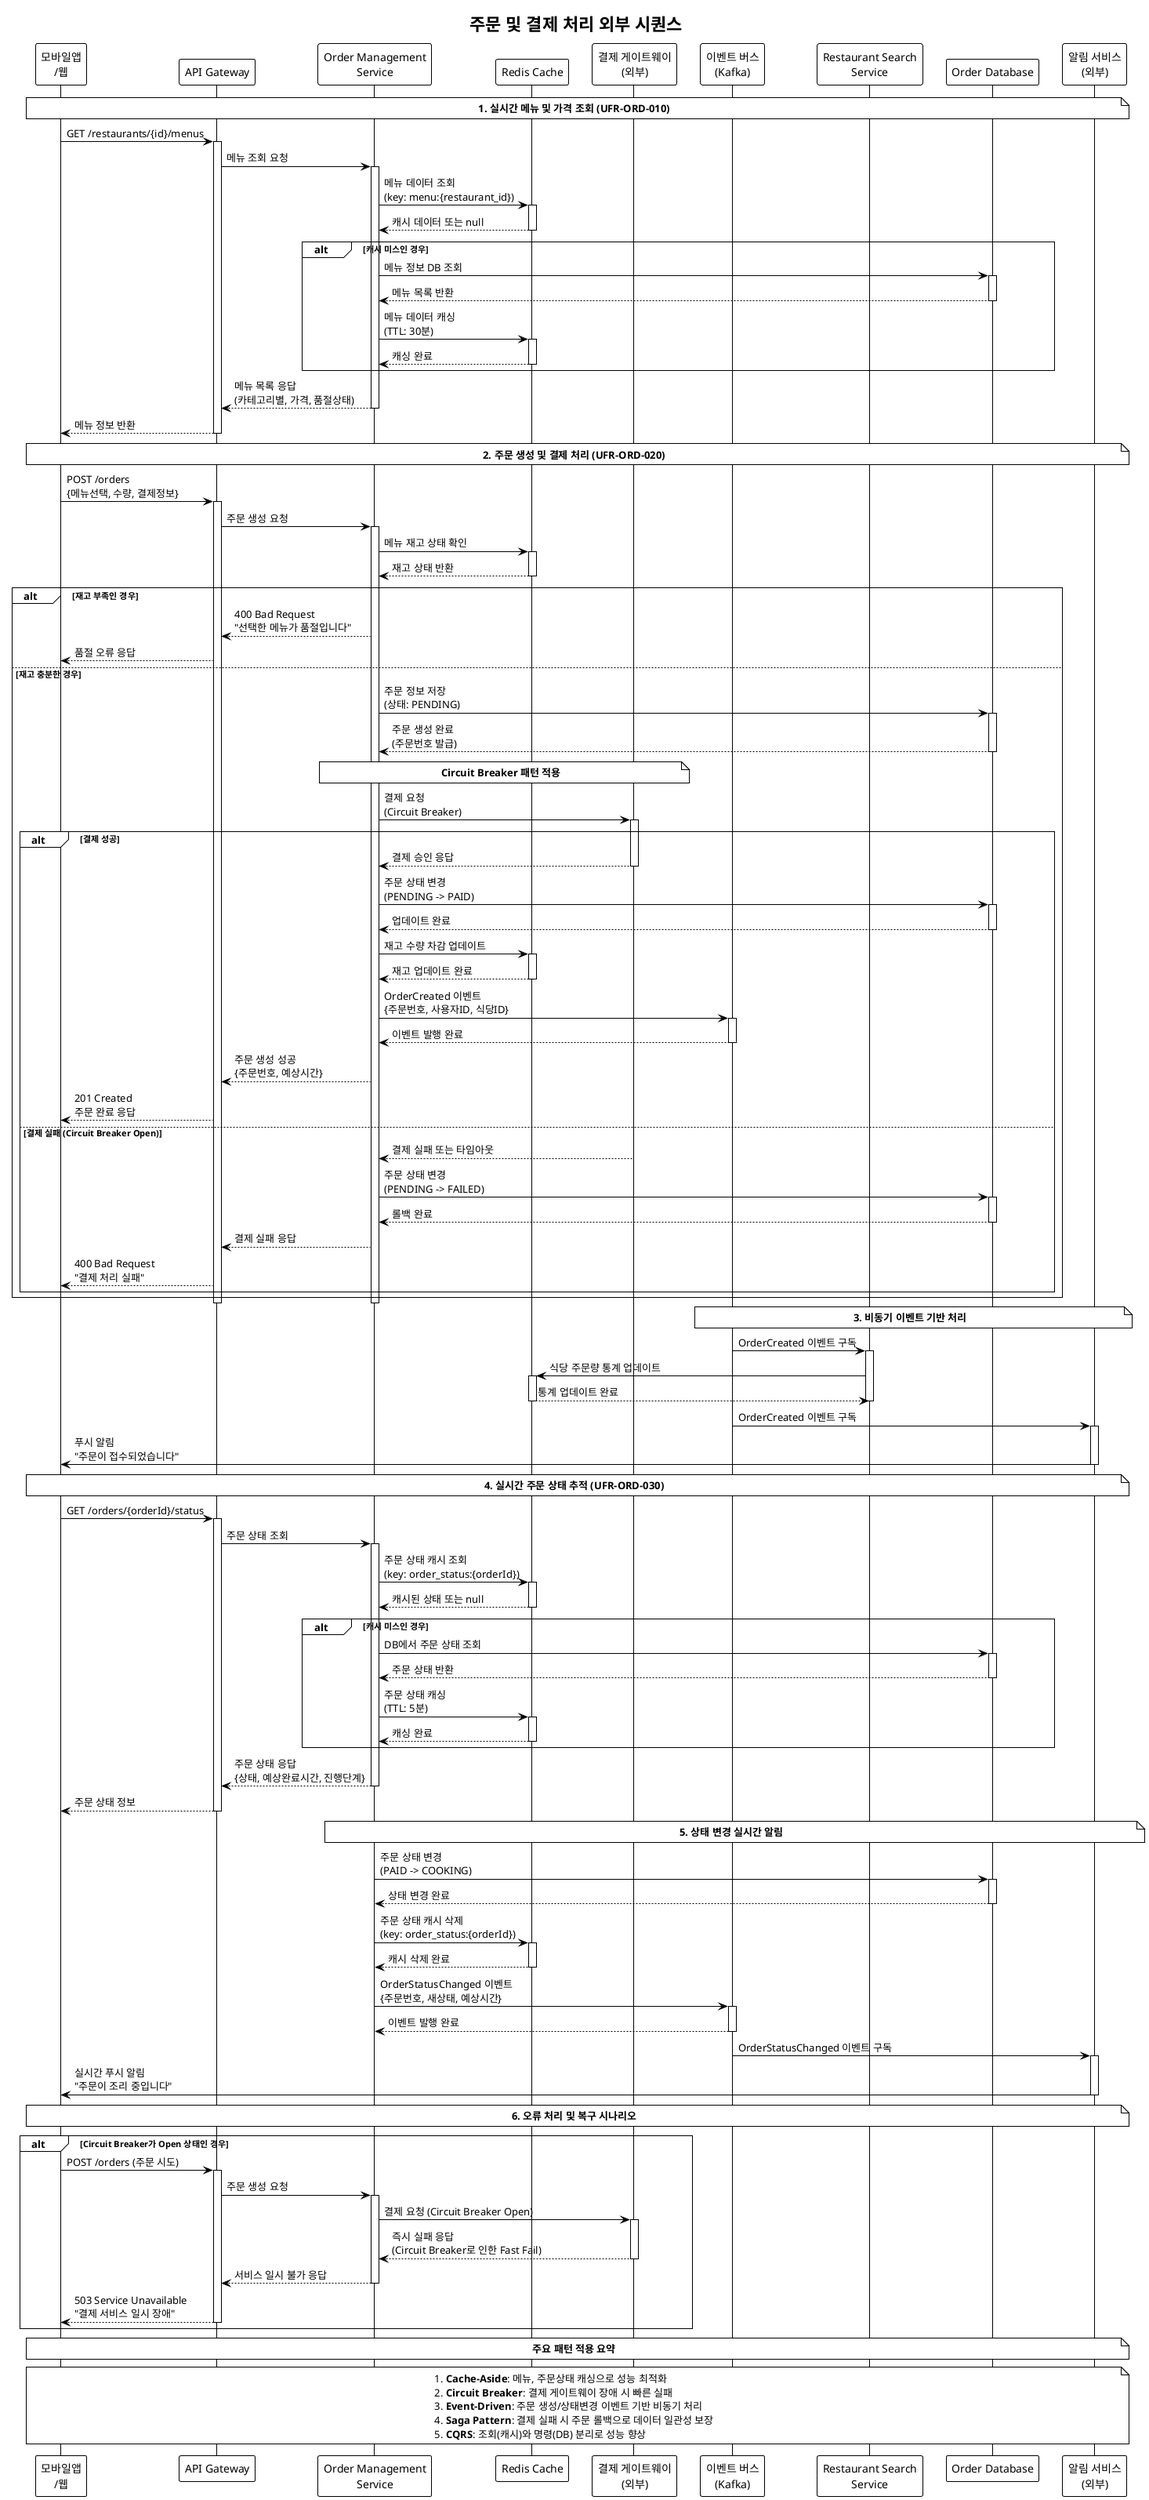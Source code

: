 @startuml 주문및결제
!theme mono
title 주문 및 결제 처리 외부 시퀀스

' 참여자 정의
participant "모바일앱\n/웹" as Client
participant "API Gateway" as Gateway
participant "Order Management\nService" as OrderService
participant "Redis Cache" as Cache
participant "결제 게이트웨이\n(외부)" as PaymentGW
participant "이벤트 버스\n(Kafka)" as EventBus
participant "Restaurant Search\nService" as RestaurantService
participant "Order Database" as OrderDB
participant "알림 서비스\n(외부)" as NotificationService

' 1. 메뉴 조회 플로우 (UFR-ORD-010)
note over Client, NotificationService : **1. 실시간 메뉴 및 가격 조회 (UFR-ORD-010)**

Client -> Gateway : GET /restaurants/{id}/menus
activate Gateway

Gateway -> OrderService : 메뉴 조회 요청
activate OrderService

' 캐시 먼저 확인
OrderService -> Cache : 메뉴 데이터 조회\n(key: menu:{restaurant_id})
activate Cache
Cache --> OrderService : 캐시 데이터 또는 null
deactivate Cache

alt 캐시 미스인 경우
    OrderService -> OrderDB : 메뉴 정보 DB 조회
    activate OrderDB
    OrderDB --> OrderService : 메뉴 목록 반환
    deactivate OrderDB
    
    OrderService -> Cache : 메뉴 데이터 캐싱\n(TTL: 30분)
    activate Cache
    Cache --> OrderService : 캐싱 완료
    deactivate Cache
end

OrderService --> Gateway : 메뉴 목록 응답\n(카테고리별, 가격, 품절상태)
deactivate OrderService

Gateway --> Client : 메뉴 정보 반환
deactivate Gateway

' 2. 주문 생성 및 결제 플로우 (UFR-ORD-020)
note over Client, NotificationService : **2. 주문 생성 및 결제 처리 (UFR-ORD-020)**

Client -> Gateway : POST /orders\n{메뉴선택, 수량, 결제정보}
activate Gateway

Gateway -> OrderService : 주문 생성 요청
activate OrderService

' 재고 확인 및 주문 생성
OrderService -> Cache : 메뉴 재고 상태 확인
activate Cache
Cache --> OrderService : 재고 상태 반환
deactivate Cache

alt 재고 부족인 경우
    OrderService --> Gateway : 400 Bad Request\n"선택한 메뉴가 품절입니다"
    Gateway --> Client : 품절 오류 응답
else 재고 충분한 경우
    OrderService -> OrderDB : 주문 정보 저장\n(상태: PENDING)
    activate OrderDB
    OrderDB --> OrderService : 주문 생성 완료\n(주문번호 발급)
    deactivate OrderDB

    ' Circuit Breaker 패턴으로 결제 처리
    note over OrderService, PaymentGW : **Circuit Breaker 패턴 적용**
    
    OrderService -> PaymentGW : 결제 요청\n(Circuit Breaker)
    activate PaymentGW
    
    alt 결제 성공
        PaymentGW --> OrderService : 결제 승인 응답
        deactivate PaymentGW
        
        ' 주문 상태 업데이트
        OrderService -> OrderDB : 주문 상태 변경\n(PENDING -> PAID)
        activate OrderDB
        OrderDB --> OrderService : 업데이트 완료
        deactivate OrderDB
        
        ' 재고 차감
        OrderService -> Cache : 재고 수량 차감 업데이트
        activate Cache
        Cache --> OrderService : 재고 업데이트 완료
        deactivate Cache
        
        ' 주문 생성 이벤트 발행
        OrderService -> EventBus : OrderCreated 이벤트\n{주문번호, 사용자ID, 식당ID}
        activate EventBus
        EventBus --> OrderService : 이벤트 발행 완료
        deactivate EventBus
        
        OrderService --> Gateway : 주문 생성 성공\n{주문번호, 예상시간}
        Gateway --> Client : 201 Created\n주문 완료 응답
        
    else 결제 실패 (Circuit Breaker Open)
        PaymentGW --> OrderService : 결제 실패 또는 타임아웃
        deactivate PaymentGW
        
        ' 주문 롤백 처리
        OrderService -> OrderDB : 주문 상태 변경\n(PENDING -> FAILED)
        activate OrderDB
        OrderDB --> OrderService : 롤백 완료
        deactivate OrderDB
        
        OrderService --> Gateway : 결제 실패 응답
        Gateway --> Client : 400 Bad Request\n"결제 처리 실패"
    end
end

deactivate OrderService
deactivate Gateway

' 3. 비동기 이벤트 처리
note over EventBus, NotificationService : **3. 비동기 이벤트 기반 처리**

' 주문 생성 이벤트 처리
EventBus -> RestaurantService : OrderCreated 이벤트 구독
activate RestaurantService

RestaurantService -> Cache : 식당 주문량 통계 업데이트
activate Cache
Cache --> RestaurantService : 통계 업데이트 완료
deactivate Cache

deactivate RestaurantService

' 알림 발송
EventBus -> NotificationService : OrderCreated 이벤트 구독
activate NotificationService

NotificationService -> Client : 푸시 알림\n"주문이 접수되었습니다"

deactivate NotificationService

' 4. 주문 상태 실시간 추적 (UFR-ORD-030)
note over Client, NotificationService : **4. 실시간 주문 상태 추적 (UFR-ORD-030)**

Client -> Gateway : GET /orders/{orderId}/status
activate Gateway

Gateway -> OrderService : 주문 상태 조회
activate OrderService

OrderService -> Cache : 주문 상태 캐시 조회\n(key: order_status:{orderId})
activate Cache
Cache --> OrderService : 캐시된 상태 또는 null
deactivate Cache

alt 캐시 미스인 경우
    OrderService -> OrderDB : DB에서 주문 상태 조회
    activate OrderDB
    OrderDB --> OrderService : 주문 상태 반환
    deactivate OrderDB
    
    OrderService -> Cache : 주문 상태 캐싱\n(TTL: 5분)
    activate Cache
    Cache --> OrderService : 캐싱 완료
    deactivate Cache
end

OrderService --> Gateway : 주문 상태 응답\n{상태, 예상완료시간, 진행단계}
deactivate OrderService

Gateway --> Client : 주문 상태 정보
deactivate Gateway

' 5. 주문 상태 변경 시 실시간 알림
note over OrderService, NotificationService : **5. 상태 변경 실시간 알림**

' 식당에서 주문 상태 변경 (예: 조리 시작)
OrderService -> OrderDB : 주문 상태 변경\n(PAID -> COOKING)
activate OrderDB
OrderDB --> OrderService : 상태 변경 완료
deactivate OrderDB

' 캐시 무효화
OrderService -> Cache : 주문 상태 캐시 삭제\n(key: order_status:{orderId})
activate Cache
Cache --> OrderService : 캐시 삭제 완료
deactivate Cache

' 상태 변경 이벤트 발행
OrderService -> EventBus : OrderStatusChanged 이벤트\n{주문번호, 새상태, 예상시간}
activate EventBus
EventBus --> OrderService : 이벤트 발행 완료
deactivate EventBus

' 실시간 알림 처리
EventBus -> NotificationService : OrderStatusChanged 이벤트 구독
activate NotificationService

NotificationService -> Client : 실시간 푸시 알림\n"주문이 조리 중입니다"

deactivate NotificationService

' 에러 처리 및 복구
note over Client, NotificationService : **6. 오류 처리 및 복구 시나리오**

alt Circuit Breaker가 Open 상태인 경우
    Client -> Gateway : POST /orders (주문 시도)
    activate Gateway
    
    Gateway -> OrderService : 주문 생성 요청
    activate OrderService
    
    OrderService -> PaymentGW : 결제 요청 (Circuit Breaker Open)
    activate PaymentGW
    PaymentGW --> OrderService : 즉시 실패 응답\n(Circuit Breaker로 인한 Fast Fail)
    deactivate PaymentGW
    
    OrderService --> Gateway : 서비스 일시 불가 응답
    deactivate OrderService
    
    Gateway --> Client : 503 Service Unavailable\n"결제 서비스 일시 장애"
    deactivate Gateway
end

note over Client, NotificationService : **주요 패턴 적용 요약**
note over Client, NotificationService 
1. **Cache-Aside**: 메뉴, 주문상태 캐싱으로 성능 최적화
2. **Circuit Breaker**: 결제 게이트웨이 장애 시 빠른 실패
3. **Event-Driven**: 주문 생성/상태변경 이벤트 기반 비동기 처리
4. **Saga Pattern**: 결제 실패 시 주문 롤백으로 데이터 일관성 보장
5. **CQRS**: 조회(캐시)와 명령(DB) 분리로 성능 향상
end note

@enduml